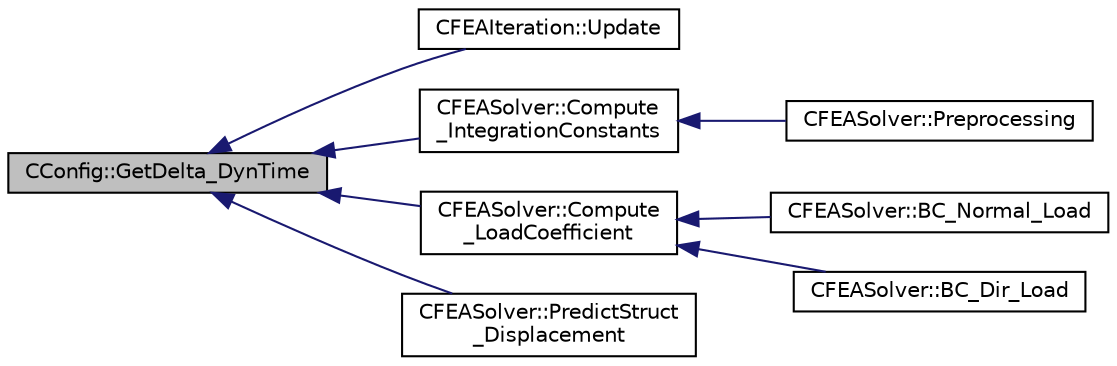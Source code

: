 digraph "CConfig::GetDelta_DynTime"
{
  edge [fontname="Helvetica",fontsize="10",labelfontname="Helvetica",labelfontsize="10"];
  node [fontname="Helvetica",fontsize="10",shape=record];
  rankdir="LR";
  Node2030 [label="CConfig::GetDelta_DynTime",height=0.2,width=0.4,color="black", fillcolor="grey75", style="filled", fontcolor="black"];
  Node2030 -> Node2031 [dir="back",color="midnightblue",fontsize="10",style="solid",fontname="Helvetica"];
  Node2031 [label="CFEAIteration::Update",height=0.2,width=0.4,color="black", fillcolor="white", style="filled",URL="$class_c_f_e_a_iteration.html#a333fe2537a8cfe7e3791a004f4d9fe83",tooltip="Updates the containers for the FEM system. "];
  Node2030 -> Node2032 [dir="back",color="midnightblue",fontsize="10",style="solid",fontname="Helvetica"];
  Node2032 [label="CFEASolver::Compute\l_IntegrationConstants",height=0.2,width=0.4,color="black", fillcolor="white", style="filled",URL="$class_c_f_e_a_solver.html#ae8684571d6c73d6f1598896d06c24f4e",tooltip="A virtual member. "];
  Node2032 -> Node2033 [dir="back",color="midnightblue",fontsize="10",style="solid",fontname="Helvetica"];
  Node2033 [label="CFEASolver::Preprocessing",height=0.2,width=0.4,color="black", fillcolor="white", style="filled",URL="$class_c_f_e_a_solver.html#a2171424e52ccd32f17bcbd4972b1fe15",tooltip="Set residuals to zero. "];
  Node2030 -> Node2034 [dir="back",color="midnightblue",fontsize="10",style="solid",fontname="Helvetica"];
  Node2034 [label="CFEASolver::Compute\l_LoadCoefficient",height=0.2,width=0.4,color="black", fillcolor="white", style="filled",URL="$class_c_f_e_a_solver.html#a6ac1e4e9ada22885cf892806b2d83cfc",tooltip="Get multiplier for loads. "];
  Node2034 -> Node2035 [dir="back",color="midnightblue",fontsize="10",style="solid",fontname="Helvetica"];
  Node2035 [label="CFEASolver::BC_Normal_Load",height=0.2,width=0.4,color="black", fillcolor="white", style="filled",URL="$class_c_f_e_a_solver.html#a6abeef6edeba15200a17fea8416112d9",tooltip="Impose a load boundary condition normal to the boundary. "];
  Node2034 -> Node2036 [dir="back",color="midnightblue",fontsize="10",style="solid",fontname="Helvetica"];
  Node2036 [label="CFEASolver::BC_Dir_Load",height=0.2,width=0.4,color="black", fillcolor="white", style="filled",URL="$class_c_f_e_a_solver.html#ad9960f4e57e45967479d50e45c28c44c",tooltip="Impose a load boundary condition in cartesian coordinates. "];
  Node2030 -> Node2037 [dir="back",color="midnightblue",fontsize="10",style="solid",fontname="Helvetica"];
  Node2037 [label="CFEASolver::PredictStruct\l_Displacement",height=0.2,width=0.4,color="black", fillcolor="white", style="filled",URL="$class_c_f_e_a_solver.html#ab8b79fc37aa3049aff044a2258a6731a",tooltip="Predictor for structural displacements based on previous iterations. "];
}
